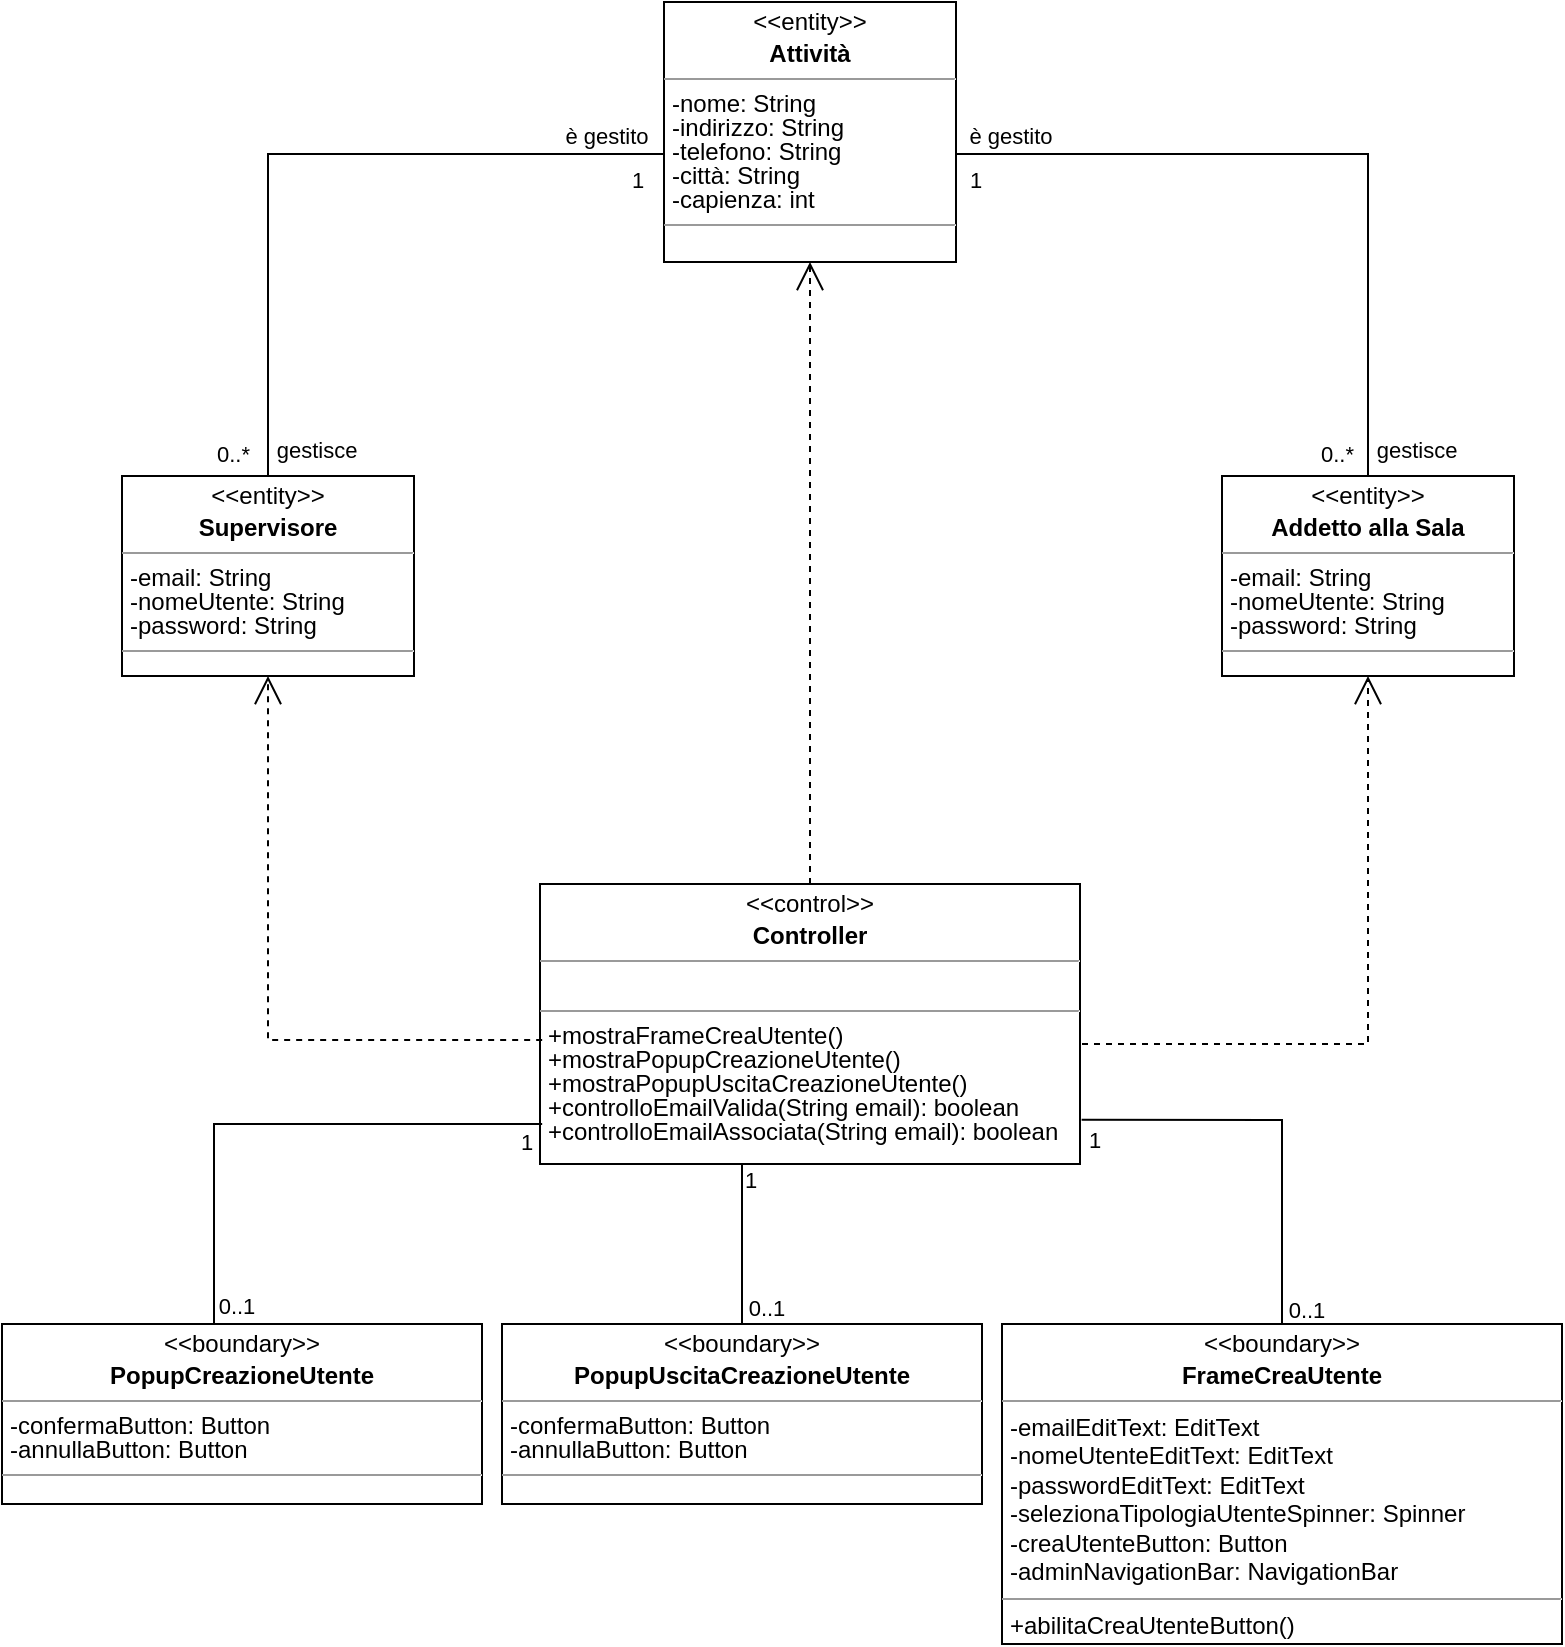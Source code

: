 <mxfile version="20.7.4" type="device"><diagram id="A2DiS_3SIA8T0WvpOrg7" name="Pagina-1"><mxGraphModel dx="1418" dy="828" grid="1" gridSize="10" guides="1" tooltips="1" connect="1" arrows="1" fold="1" page="1" pageScale="1" pageWidth="827" pageHeight="1169" math="0" shadow="0"><root><mxCell id="0"/><mxCell id="1" parent="0"/><mxCell id="smrWkmQxFFEiix12zCdJ-1" value="&lt;p style=&quot;margin: 4px 0px 0px; text-align: center; line-height: 100%;&quot;&gt;&amp;lt;&amp;lt;entity&amp;gt;&amp;gt;&lt;/p&gt;&lt;p style=&quot;margin: 4px 0px 0px; text-align: center; line-height: 100%;&quot;&gt;&lt;b&gt;Addetto alla Sala&lt;/b&gt;&lt;/p&gt;&lt;hr style=&quot;line-height: 100%;&quot; size=&quot;1&quot;&gt;&lt;p style=&quot;margin: 0px 0px 0px 4px; line-height: 100%;&quot;&gt;-email: String&lt;/p&gt;&lt;p style=&quot;margin: 0px 0px 0px 4px; line-height: 100%;&quot;&gt;-nomeUtente: String&lt;/p&gt;&lt;p style=&quot;margin: 0px 0px 0px 4px; line-height: 100%;&quot;&gt;-password: String&lt;/p&gt;&lt;hr style=&quot;line-height: 100%;&quot; size=&quot;1&quot;&gt;&lt;p style=&quot;margin: 0px 0px 0px 4px; line-height: 100%;&quot;&gt;&lt;br&gt;&lt;/p&gt;" style="verticalAlign=top;align=left;overflow=fill;fontSize=12;fontFamily=Helvetica;html=1;" parent="1" vertex="1"><mxGeometry x="634" y="406" width="146" height="100" as="geometry"/></mxCell><mxCell id="smrWkmQxFFEiix12zCdJ-4" value="&lt;p style=&quot;margin: 4px 0px 0px; text-align: center; line-height: 100%;&quot;&gt;&amp;lt;&amp;lt;boundary&amp;gt;&amp;gt;&lt;/p&gt;&lt;p style=&quot;margin: 4px 0px 0px; text-align: center; line-height: 100%;&quot;&gt;&lt;b&gt;FrameCreaUtente&lt;/b&gt;&lt;/p&gt;&lt;hr size=&quot;1&quot;&gt;&lt;p style=&quot;margin:0px;margin-left:4px;&quot;&gt;&lt;span style=&quot;background-color: initial;&quot;&gt;-emailEditText: EditText&lt;/span&gt;&lt;/p&gt;&lt;p style=&quot;margin:0px;margin-left:4px;&quot;&gt;-nomeUtenteEditText: EditText&lt;/p&gt;&lt;p style=&quot;margin:0px;margin-left:4px;&quot;&gt;-passwordEditText: EditText&lt;/p&gt;&lt;p style=&quot;margin:0px;margin-left:4px;&quot;&gt;-selezionaTipologiaUtenteSpinner: Spinner&lt;/p&gt;&lt;p style=&quot;margin:0px;margin-left:4px;&quot;&gt;-creaUtenteButton: Button&lt;/p&gt;&lt;p style=&quot;margin:0px;margin-left:4px;&quot;&gt;-adminNavigationBar: NavigationBar&lt;/p&gt;&lt;hr size=&quot;1&quot;&gt;&lt;p style=&quot;margin:0px;margin-left:4px;&quot;&gt;&lt;span style=&quot;background-color: initial;&quot;&gt;+abilitaCreaUtenteButton()&lt;/span&gt;&lt;br&gt;&lt;/p&gt;" style="verticalAlign=top;align=left;overflow=fill;fontSize=12;fontFamily=Helvetica;html=1;spacing=2;" parent="1" vertex="1"><mxGeometry x="524" y="830" width="280" height="160" as="geometry"/></mxCell><mxCell id="smrWkmQxFFEiix12zCdJ-5" value="&lt;p style=&quot;margin: 4px 0px 0px; text-align: center; line-height: 100%;&quot;&gt;&amp;lt;&amp;lt;boundary&amp;gt;&amp;gt;&lt;/p&gt;&lt;p style=&quot;margin: 4px 0px 0px; text-align: center; line-height: 100%;&quot;&gt;&lt;b&gt;PopupCreazioneUtente&lt;/b&gt;&lt;/p&gt;&lt;hr style=&quot;line-height: 100%;&quot; size=&quot;1&quot;&gt;&lt;p style=&quot;margin: 0px 0px 0px 4px; line-height: 100%;&quot;&gt;&lt;span style=&quot;background-color: initial;&quot;&gt;-confermaButton: Button&lt;/span&gt;&lt;/p&gt;&lt;p style=&quot;margin: 0px 0px 0px 4px; line-height: 100%;&quot;&gt;-annullaButton: Button&lt;/p&gt;&lt;hr style=&quot;line-height: 100%;&quot; size=&quot;1&quot;&gt;&lt;p style=&quot;margin: 0px 0px 0px 4px; line-height: 100%;&quot;&gt;&lt;br&gt;&lt;/p&gt;" style="verticalAlign=top;align=left;overflow=fill;fontSize=12;fontFamily=Helvetica;html=1;" parent="1" vertex="1"><mxGeometry x="24" y="830" width="240" height="90" as="geometry"/></mxCell><mxCell id="smrWkmQxFFEiix12zCdJ-6" value="&lt;p style=&quot;margin: 4px 0px 0px; text-align: center; line-height: 100%;&quot;&gt;&amp;lt;&amp;lt;boundary&amp;gt;&amp;gt;&lt;/p&gt;&lt;p style=&quot;margin: 4px 0px 0px; text-align: center; line-height: 100%;&quot;&gt;&lt;b&gt;PopupUscitaCreazioneUtente&lt;/b&gt;&lt;/p&gt;&lt;hr style=&quot;line-height: 100%;&quot; size=&quot;1&quot;&gt;&lt;p style=&quot;margin: 0px 0px 0px 4px; line-height: 100%;&quot;&gt;-&lt;span style=&quot;background-color: initial;&quot;&gt;confermaButton: Button&lt;/span&gt;&lt;/p&gt;&lt;p style=&quot;margin: 0px 0px 0px 4px; line-height: 100%;&quot;&gt;-annullaButton: Button&lt;/p&gt;&lt;hr style=&quot;line-height: 100%;&quot; size=&quot;1&quot;&gt;&lt;p style=&quot;margin: 0px 0px 0px 4px; line-height: 100%;&quot;&gt;&lt;br&gt;&lt;/p&gt;" style="verticalAlign=top;align=left;overflow=fill;fontSize=12;fontFamily=Helvetica;html=1;" parent="1" vertex="1"><mxGeometry x="274" y="830" width="240" height="90" as="geometry"/></mxCell><mxCell id="smrWkmQxFFEiix12zCdJ-7" value="&lt;p style=&quot;margin: 4px 0px 0px; text-align: center; line-height: 100%;&quot;&gt;&amp;lt;&amp;lt;control&amp;gt;&amp;gt;&lt;/p&gt;&lt;p style=&quot;margin: 4px 0px 0px; text-align: center; line-height: 100%;&quot;&gt;&lt;b&gt;Controller&lt;/b&gt;&lt;/p&gt;&lt;hr size=&quot;1&quot;&gt;&lt;p style=&quot;margin: 0px 0px 0px 4px; line-height: 100%;&quot;&gt;&lt;br&gt;&lt;/p&gt;&lt;hr size=&quot;1&quot;&gt;&lt;p style=&quot;margin: 0px 0px 0px 4px; line-height: 100%;&quot;&gt;+mostraFrameCreaUtente()&lt;/p&gt;&lt;p style=&quot;margin: 0px 0px 0px 4px; line-height: 100%;&quot;&gt;+mostraPopupCreazioneUtente()&lt;/p&gt;&lt;p style=&quot;margin: 0px 0px 0px 4px; line-height: 100%;&quot;&gt;+mostraPopupUscitaCreazioneUtente()&lt;/p&gt;&lt;p style=&quot;margin: 0px 0px 0px 4px; line-height: 100%;&quot;&gt;+controlloEmailValida(String email): boolean&lt;/p&gt;&lt;p style=&quot;margin: 0px 0px 0px 4px; line-height: 100%;&quot;&gt;+controlloEmailAssociata(String email): boolean&lt;/p&gt;" style="verticalAlign=top;align=left;overflow=fill;fontSize=12;fontFamily=Helvetica;html=1;" parent="1" vertex="1"><mxGeometry x="293" y="610" width="270" height="140" as="geometry"/></mxCell><mxCell id="l9bnL0GbwXaG58xEYISd-39" value="&lt;p style=&quot;margin: 4px 0px 0px; text-align: center; line-height: 100%;&quot;&gt;&amp;lt;&amp;lt;entity&amp;gt;&amp;gt;&lt;/p&gt;&lt;p style=&quot;margin: 4px 0px 0px; text-align: center; line-height: 100%;&quot;&gt;&lt;b&gt;Supervisore&lt;/b&gt;&lt;/p&gt;&lt;hr style=&quot;line-height: 100%;&quot; size=&quot;1&quot;&gt;&lt;p style=&quot;margin: 0px 0px 0px 4px; line-height: 100%;&quot;&gt;-email: String&lt;/p&gt;&lt;p style=&quot;margin: 0px 0px 0px 4px; line-height: 100%;&quot;&gt;-nomeUtente: String&lt;/p&gt;&lt;p style=&quot;margin: 0px 0px 0px 4px; line-height: 100%;&quot;&gt;-password: String&lt;/p&gt;&lt;hr style=&quot;line-height: 100%;&quot; size=&quot;1&quot;&gt;&lt;p style=&quot;margin: 0px 0px 0px 4px; line-height: 100%;&quot;&gt;&lt;br&gt;&lt;/p&gt;" style="verticalAlign=top;align=left;overflow=fill;fontSize=12;fontFamily=Helvetica;html=1;" parent="1" vertex="1"><mxGeometry x="84" y="406" width="146" height="100" as="geometry"/></mxCell><mxCell id="l9bnL0GbwXaG58xEYISd-40" value="&lt;p style=&quot;margin: 4px 0px 0px; text-align: center; line-height: 100%;&quot;&gt;&amp;lt;&amp;lt;entity&amp;gt;&amp;gt;&lt;/p&gt;&lt;p style=&quot;margin: 4px 0px 0px; text-align: center; line-height: 100%;&quot;&gt;&lt;b&gt;Attività&lt;/b&gt;&lt;/p&gt;&lt;hr style=&quot;line-height: 100%;&quot; size=&quot;1&quot;&gt;&lt;p style=&quot;margin: 0px 0px 0px 4px; line-height: 100%;&quot;&gt;-nome: String&lt;/p&gt;&lt;p style=&quot;margin: 0px 0px 0px 4px; line-height: 100%;&quot;&gt;-indirizzo: String&lt;/p&gt;&lt;p style=&quot;margin: 0px 0px 0px 4px; line-height: 100%;&quot;&gt;-telefono: String&lt;/p&gt;&lt;p style=&quot;margin: 0px 0px 0px 4px; line-height: 100%;&quot;&gt;-città: String&lt;/p&gt;&lt;p style=&quot;margin: 0px 0px 0px 4px; line-height: 100%;&quot;&gt;-capienza: int&lt;/p&gt;&lt;hr style=&quot;line-height: 100%;&quot; size=&quot;1&quot;&gt;&lt;p style=&quot;margin: 0px 0px 0px 4px; line-height: 100%;&quot;&gt;&lt;br&gt;&lt;/p&gt;" style="verticalAlign=top;align=left;overflow=fill;fontSize=12;fontFamily=Helvetica;html=1;" parent="1" vertex="1"><mxGeometry x="355" y="169" width="146" height="130" as="geometry"/></mxCell><mxCell id="l9bnL0GbwXaG58xEYISd-41" value="" style="endArrow=none;html=1;edgeStyle=orthogonalEdgeStyle;rounded=0;exitX=0;exitY=0.5;exitDx=0;exitDy=0;entryX=0.5;entryY=0;entryDx=0;entryDy=0;" parent="1" source="l9bnL0GbwXaG58xEYISd-40" target="l9bnL0GbwXaG58xEYISd-39" edge="1"><mxGeometry x="-0.087" y="-358" relative="1" as="geometry"><mxPoint x="224" y="202" as="sourcePoint"/><mxPoint x="329.5" y="289" as="targetPoint"/><Array as="points"><mxPoint x="355" y="245"/><mxPoint x="157" y="245"/></Array><mxPoint x="-352" y="-294" as="offset"/></mxGeometry></mxCell><mxCell id="l9bnL0GbwXaG58xEYISd-42" value="1" style="edgeLabel;resizable=0;html=1;align=left;verticalAlign=bottom;labelBackgroundColor=none;" parent="l9bnL0GbwXaG58xEYISd-41" connectable="0" vertex="1"><mxGeometry x="-1" relative="1" as="geometry"><mxPoint x="-18" y="32" as="offset"/></mxGeometry></mxCell><mxCell id="l9bnL0GbwXaG58xEYISd-43" value="0..*" style="edgeLabel;resizable=0;html=1;align=right;verticalAlign=bottom;labelBackgroundColor=none;" parent="l9bnL0GbwXaG58xEYISd-41" connectable="0" vertex="1"><mxGeometry x="1" relative="1" as="geometry"><mxPoint x="-9" y="-3" as="offset"/></mxGeometry></mxCell><mxCell id="l9bnL0GbwXaG58xEYISd-44" value="è gestito" style="edgeLabel;html=1;align=center;verticalAlign=middle;resizable=0;points=[];labelBackgroundColor=none;" parent="l9bnL0GbwXaG58xEYISd-41" vertex="1" connectable="0"><mxGeometry x="-0.802" y="-1" relative="1" as="geometry"><mxPoint x="-4" y="-8" as="offset"/></mxGeometry></mxCell><mxCell id="l9bnL0GbwXaG58xEYISd-45" value="gestisce" style="edgeLabel;html=1;align=center;verticalAlign=middle;resizable=0;points=[];labelBackgroundColor=none;" parent="l9bnL0GbwXaG58xEYISd-41" vertex="1" connectable="0"><mxGeometry x="0.614" y="2" relative="1" as="geometry"><mxPoint x="22" y="58" as="offset"/></mxGeometry></mxCell><mxCell id="l9bnL0GbwXaG58xEYISd-46" value="" style="endArrow=none;html=1;edgeStyle=orthogonalEdgeStyle;rounded=0;exitX=1;exitY=0.5;exitDx=0;exitDy=0;entryX=0.5;entryY=0;entryDx=0;entryDy=0;" parent="1" source="l9bnL0GbwXaG58xEYISd-40" target="smrWkmQxFFEiix12zCdJ-1" edge="1"><mxGeometry x="-0.087" y="-358" relative="1" as="geometry"><mxPoint x="831" y="240" as="sourcePoint"/><mxPoint x="724" y="370" as="targetPoint"/><Array as="points"><mxPoint x="501" y="245"/><mxPoint x="707" y="245"/></Array><mxPoint x="-352" y="-294" as="offset"/></mxGeometry></mxCell><mxCell id="l9bnL0GbwXaG58xEYISd-47" value="1" style="edgeLabel;resizable=0;html=1;align=left;verticalAlign=bottom;labelBackgroundColor=none;" parent="l9bnL0GbwXaG58xEYISd-46" connectable="0" vertex="1"><mxGeometry x="-1" relative="1" as="geometry"><mxPoint x="5" y="32" as="offset"/></mxGeometry></mxCell><mxCell id="l9bnL0GbwXaG58xEYISd-48" value="0..*" style="edgeLabel;resizable=0;html=1;align=right;verticalAlign=bottom;labelBackgroundColor=none;" parent="l9bnL0GbwXaG58xEYISd-46" connectable="0" vertex="1"><mxGeometry x="1" relative="1" as="geometry"><mxPoint x="-7" y="-3" as="offset"/></mxGeometry></mxCell><mxCell id="l9bnL0GbwXaG58xEYISd-49" value="è gestito" style="edgeLabel;html=1;align=center;verticalAlign=middle;resizable=0;points=[];labelBackgroundColor=none;" parent="l9bnL0GbwXaG58xEYISd-46" vertex="1" connectable="0"><mxGeometry x="-0.802" y="-1" relative="1" as="geometry"><mxPoint y="-10" as="offset"/></mxGeometry></mxCell><mxCell id="l9bnL0GbwXaG58xEYISd-50" value="gestisce" style="edgeLabel;html=1;align=center;verticalAlign=middle;resizable=0;points=[];labelBackgroundColor=none;" parent="l9bnL0GbwXaG58xEYISd-46" vertex="1" connectable="0"><mxGeometry x="0.614" y="2" relative="1" as="geometry"><mxPoint x="22" y="60" as="offset"/></mxGeometry></mxCell><mxCell id="l9bnL0GbwXaG58xEYISd-51" value="Use" style="endArrow=open;endSize=12;dashed=1;rounded=0;movable=1;resizable=1;rotatable=1;deletable=1;editable=1;connectable=1;exitX=0.5;exitY=0;exitDx=0;exitDy=0;entryX=0.5;entryY=1;entryDx=0;entryDy=0;textOpacity=0;" parent="1" source="smrWkmQxFFEiix12zCdJ-7" target="l9bnL0GbwXaG58xEYISd-40" edge="1"><mxGeometry width="160" relative="1" as="geometry"><mxPoint x="427" y="530" as="sourcePoint"/><mxPoint x="427" y="450" as="targetPoint"/><mxPoint as="offset"/></mxGeometry></mxCell><mxCell id="l9bnL0GbwXaG58xEYISd-52" value="Use" style="endArrow=open;endSize=12;dashed=1;rounded=0;movable=1;resizable=1;rotatable=1;deletable=1;editable=1;connectable=1;textOpacity=0;entryX=0.5;entryY=1;entryDx=0;entryDy=0;exitX=0.004;exitY=0.557;exitDx=0;exitDy=0;exitPerimeter=0;" parent="1" source="smrWkmQxFFEiix12zCdJ-7" target="l9bnL0GbwXaG58xEYISd-39" edge="1"><mxGeometry width="160" relative="1" as="geometry"><mxPoint x="284" y="688" as="sourcePoint"/><mxPoint x="157" y="560" as="targetPoint"/><mxPoint as="offset"/><Array as="points"><mxPoint x="157" y="688"/></Array></mxGeometry></mxCell><mxCell id="l9bnL0GbwXaG58xEYISd-53" value="Use" style="endArrow=open;endSize=12;dashed=1;rounded=0;movable=1;resizable=1;rotatable=1;deletable=1;editable=1;connectable=1;entryX=0.5;entryY=1;entryDx=0;entryDy=0;textOpacity=0;" parent="1" target="smrWkmQxFFEiix12zCdJ-1" edge="1"><mxGeometry width="160" relative="1" as="geometry"><mxPoint x="564" y="690" as="sourcePoint"/><mxPoint x="684" y="406" as="targetPoint"/><mxPoint as="offset"/><Array as="points"><mxPoint x="707" y="690"/></Array></mxGeometry></mxCell><mxCell id="l9bnL0GbwXaG58xEYISd-54" value="" style="endArrow=none;html=1;rounded=0;entryX=0.004;entryY=0.857;entryDx=0;entryDy=0;entryPerimeter=0;" parent="1" target="smrWkmQxFFEiix12zCdJ-7" edge="1"><mxGeometry width="50" height="50" relative="1" as="geometry"><mxPoint x="130" y="830" as="sourcePoint"/><mxPoint x="274" y="661" as="targetPoint"/><Array as="points"><mxPoint x="130" y="730"/></Array></mxGeometry></mxCell><mxCell id="l9bnL0GbwXaG58xEYISd-55" value="0..1" style="edgeLabel;html=1;align=center;verticalAlign=middle;resizable=0;points=[];labelBackgroundColor=none;" parent="l9bnL0GbwXaG58xEYISd-54" vertex="1" connectable="0"><mxGeometry x="-0.884" y="-3" relative="1" as="geometry"><mxPoint x="8" y="6" as="offset"/></mxGeometry></mxCell><mxCell id="l9bnL0GbwXaG58xEYISd-56" value="1" style="edgeLabel;html=1;align=center;verticalAlign=middle;resizable=0;points=[];labelBackgroundColor=none;" parent="l9bnL0GbwXaG58xEYISd-54" vertex="1" connectable="0"><mxGeometry x="0.918" y="1" relative="1" as="geometry"><mxPoint x="2" y="10" as="offset"/></mxGeometry></mxCell><mxCell id="l9bnL0GbwXaG58xEYISd-57" value="" style="endArrow=none;html=1;rounded=0;exitX=0.5;exitY=0;exitDx=0;exitDy=0;" parent="1" source="smrWkmQxFFEiix12zCdJ-6" edge="1"><mxGeometry width="50" height="50" relative="1" as="geometry"><mxPoint x="404" y="816.02" as="sourcePoint"/><mxPoint x="394" y="750" as="targetPoint"/><Array as="points"/></mxGeometry></mxCell><mxCell id="l9bnL0GbwXaG58xEYISd-58" value="0..1" style="edgeLabel;html=1;align=center;verticalAlign=middle;resizable=0;points=[];labelBackgroundColor=none;" parent="l9bnL0GbwXaG58xEYISd-57" vertex="1" connectable="0"><mxGeometry x="-0.884" y="-3" relative="1" as="geometry"><mxPoint x="9" y="-4" as="offset"/></mxGeometry></mxCell><mxCell id="l9bnL0GbwXaG58xEYISd-59" value="1" style="edgeLabel;html=1;align=center;verticalAlign=middle;resizable=0;points=[];labelBackgroundColor=none;" parent="l9bnL0GbwXaG58xEYISd-57" vertex="1" connectable="0"><mxGeometry x="0.918" y="1" relative="1" as="geometry"><mxPoint x="5" y="4" as="offset"/></mxGeometry></mxCell><mxCell id="l9bnL0GbwXaG58xEYISd-60" value="" style="endArrow=none;html=1;rounded=0;exitX=0.5;exitY=0;exitDx=0;exitDy=0;entryX=1.003;entryY=0.842;entryDx=0;entryDy=0;entryPerimeter=0;" parent="1" source="smrWkmQxFFEiix12zCdJ-4" target="smrWkmQxFFEiix12zCdJ-7" edge="1"><mxGeometry x="0.25" y="-100" width="50" height="50" relative="1" as="geometry"><mxPoint x="684" y="800" as="sourcePoint"/><mxPoint x="584" y="730" as="targetPoint"/><Array as="points"><mxPoint x="664" y="728"/></Array><mxPoint as="offset"/></mxGeometry></mxCell><mxCell id="l9bnL0GbwXaG58xEYISd-61" value="0..1" style="edgeLabel;html=1;align=center;verticalAlign=middle;resizable=0;points=[];labelBackgroundColor=none;" parent="l9bnL0GbwXaG58xEYISd-60" vertex="1" connectable="0"><mxGeometry x="-0.884" y="-3" relative="1" as="geometry"><mxPoint x="9" y="4" as="offset"/></mxGeometry></mxCell><mxCell id="l9bnL0GbwXaG58xEYISd-62" value="1" style="edgeLabel;html=1;align=center;verticalAlign=middle;resizable=0;points=[];labelBackgroundColor=none;" parent="l9bnL0GbwXaG58xEYISd-60" vertex="1" connectable="0"><mxGeometry x="0.918" y="1" relative="1" as="geometry"><mxPoint x="-2" y="9" as="offset"/></mxGeometry></mxCell></root></mxGraphModel></diagram></mxfile>